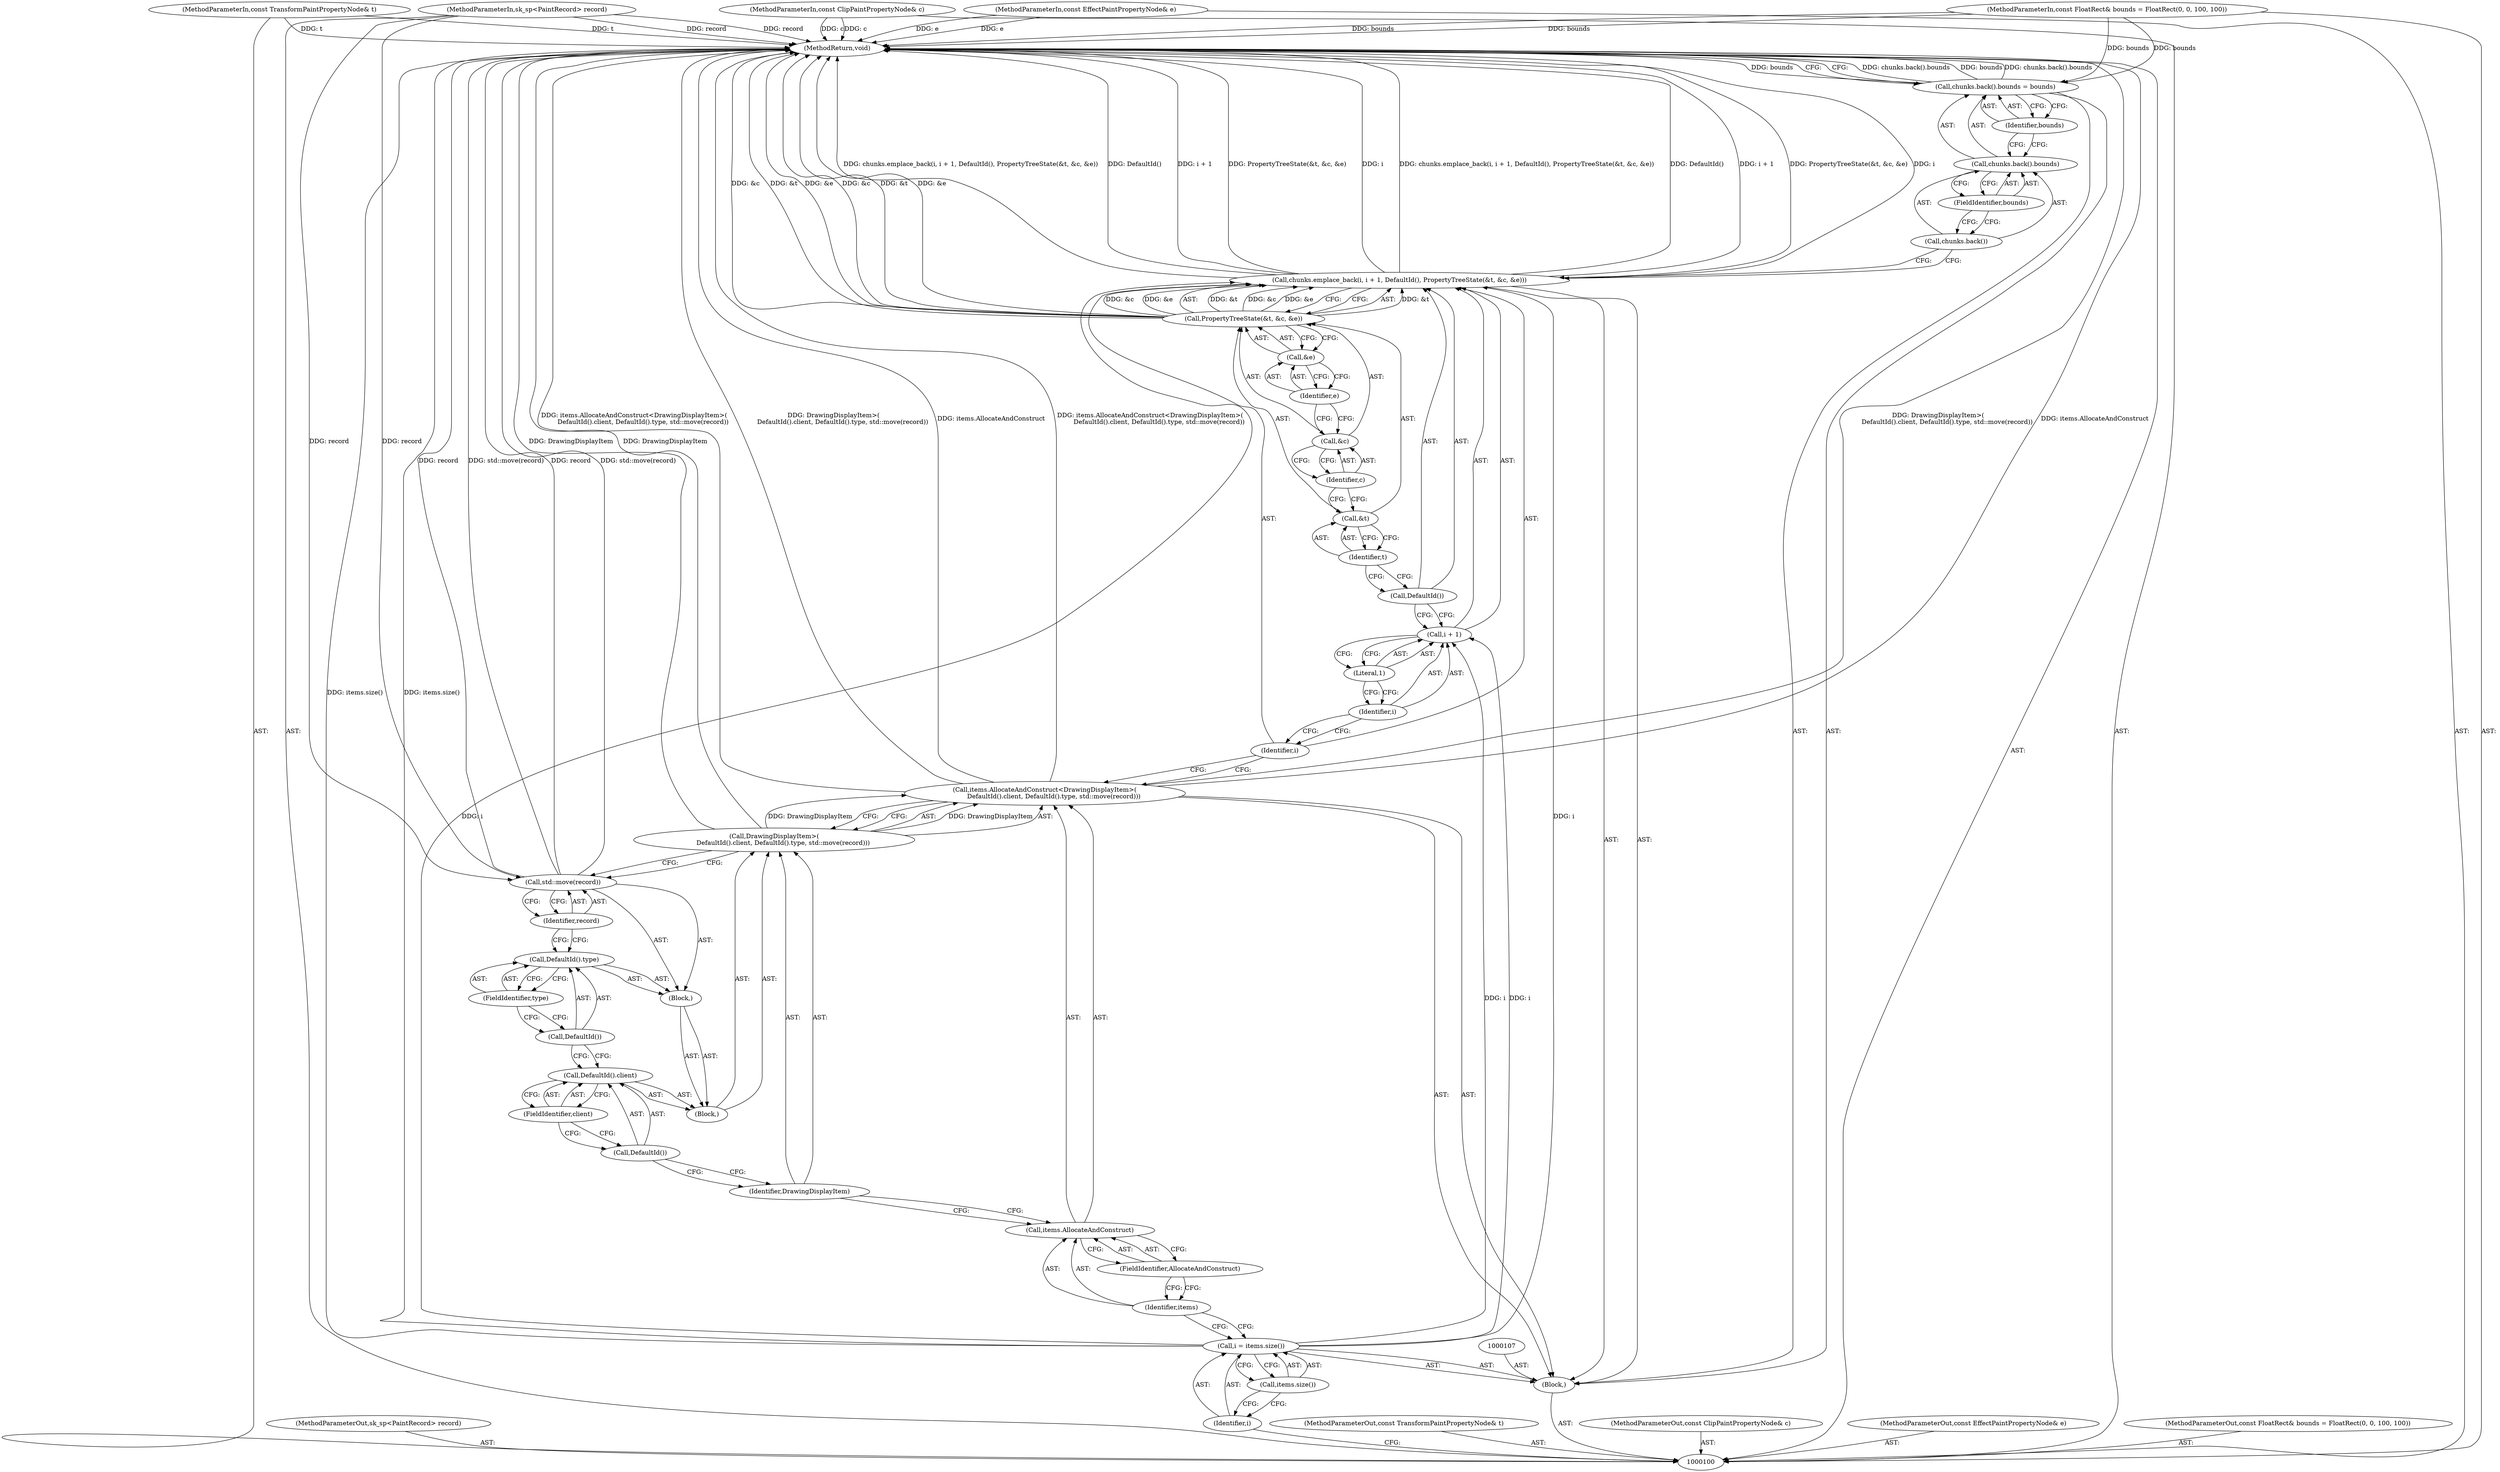 digraph "0_Chrome_f911e11e7f6b5c0d6f5ee694a9871de6619889f7_35" {
"1000101" [label="(MethodParameterIn,sk_sp<PaintRecord> record)"];
"1000211" [label="(MethodParameterOut,sk_sp<PaintRecord> record)"];
"1000145" [label="(MethodReturn,void)"];
"1000143" [label="(FieldIdentifier,bounds)"];
"1000144" [label="(Identifier,bounds)"];
"1000140" [label="(Call,chunks.back().bounds = bounds)"];
"1000141" [label="(Call,chunks.back().bounds)"];
"1000142" [label="(Call,chunks.back())"];
"1000102" [label="(MethodParameterIn,const TransformPaintPropertyNode& t)"];
"1000212" [label="(MethodParameterOut,const TransformPaintPropertyNode& t)"];
"1000103" [label="(MethodParameterIn,const ClipPaintPropertyNode& c)"];
"1000213" [label="(MethodParameterOut,const ClipPaintPropertyNode& c)"];
"1000104" [label="(MethodParameterIn,const EffectPaintPropertyNode& e)"];
"1000214" [label="(MethodParameterOut,const EffectPaintPropertyNode& e)"];
"1000105" [label="(MethodParameterIn,const FloatRect& bounds = FloatRect(0, 0, 100, 100))"];
"1000215" [label="(MethodParameterOut,const FloatRect& bounds = FloatRect(0, 0, 100, 100))"];
"1000106" [label="(Block,)"];
"1000108" [label="(Call,i = items.size())"];
"1000109" [label="(Identifier,i)"];
"1000110" [label="(Call,items.size())"];
"1000114" [label="(FieldIdentifier,AllocateAndConstruct)"];
"1000115" [label="(Call,DrawingDisplayItem>(\n         DefaultId().client, DefaultId().type, std::move(record)))"];
"1000116" [label="(Identifier,DrawingDisplayItem)"];
"1000111" [label="(Call,items.AllocateAndConstruct<DrawingDisplayItem>(\n         DefaultId().client, DefaultId().type, std::move(record)))"];
"1000112" [label="(Call,items.AllocateAndConstruct)"];
"1000113" [label="(Identifier,items)"];
"1000120" [label="(FieldIdentifier,client)"];
"1000121" [label="(Block,)"];
"1000122" [label="(Call,DefaultId().type)"];
"1000123" [label="(Call,DefaultId())"];
"1000124" [label="(FieldIdentifier,type)"];
"1000125" [label="(Call,std::move(record))"];
"1000126" [label="(Identifier,record)"];
"1000117" [label="(Block,)"];
"1000118" [label="(Call,DefaultId().client)"];
"1000119" [label="(Call,DefaultId())"];
"1000128" [label="(Identifier,i)"];
"1000129" [label="(Call,i + 1)"];
"1000130" [label="(Identifier,i)"];
"1000131" [label="(Literal,1)"];
"1000132" [label="(Call,DefaultId())"];
"1000127" [label="(Call,chunks.emplace_back(i, i + 1, DefaultId(), PropertyTreeState(&t, &c, &e)))"];
"1000133" [label="(Call,PropertyTreeState(&t, &c, &e))"];
"1000134" [label="(Call,&t)"];
"1000135" [label="(Identifier,t)"];
"1000136" [label="(Call,&c)"];
"1000137" [label="(Identifier,c)"];
"1000138" [label="(Call,&e)"];
"1000139" [label="(Identifier,e)"];
"1000101" -> "1000100"  [label="AST: "];
"1000101" -> "1000145"  [label="DDG: record"];
"1000101" -> "1000125"  [label="DDG: record"];
"1000211" -> "1000100"  [label="AST: "];
"1000145" -> "1000100"  [label="AST: "];
"1000145" -> "1000140"  [label="CFG: "];
"1000125" -> "1000145"  [label="DDG: record"];
"1000125" -> "1000145"  [label="DDG: std::move(record)"];
"1000104" -> "1000145"  [label="DDG: e"];
"1000105" -> "1000145"  [label="DDG: bounds"];
"1000111" -> "1000145"  [label="DDG: DrawingDisplayItem>(\n         DefaultId().client, DefaultId().type, std::move(record))"];
"1000111" -> "1000145"  [label="DDG: items.AllocateAndConstruct"];
"1000111" -> "1000145"  [label="DDG: items.AllocateAndConstruct<DrawingDisplayItem>(\n         DefaultId().client, DefaultId().type, std::move(record))"];
"1000127" -> "1000145"  [label="DDG: chunks.emplace_back(i, i + 1, DefaultId(), PropertyTreeState(&t, &c, &e))"];
"1000127" -> "1000145"  [label="DDG: DefaultId()"];
"1000127" -> "1000145"  [label="DDG: i + 1"];
"1000127" -> "1000145"  [label="DDG: PropertyTreeState(&t, &c, &e)"];
"1000127" -> "1000145"  [label="DDG: i"];
"1000133" -> "1000145"  [label="DDG: &c"];
"1000133" -> "1000145"  [label="DDG: &t"];
"1000133" -> "1000145"  [label="DDG: &e"];
"1000140" -> "1000145"  [label="DDG: chunks.back().bounds"];
"1000140" -> "1000145"  [label="DDG: bounds"];
"1000103" -> "1000145"  [label="DDG: c"];
"1000102" -> "1000145"  [label="DDG: t"];
"1000101" -> "1000145"  [label="DDG: record"];
"1000108" -> "1000145"  [label="DDG: items.size()"];
"1000115" -> "1000145"  [label="DDG: DrawingDisplayItem"];
"1000143" -> "1000141"  [label="AST: "];
"1000143" -> "1000142"  [label="CFG: "];
"1000141" -> "1000143"  [label="CFG: "];
"1000144" -> "1000140"  [label="AST: "];
"1000144" -> "1000141"  [label="CFG: "];
"1000140" -> "1000144"  [label="CFG: "];
"1000140" -> "1000106"  [label="AST: "];
"1000140" -> "1000144"  [label="CFG: "];
"1000141" -> "1000140"  [label="AST: "];
"1000144" -> "1000140"  [label="AST: "];
"1000145" -> "1000140"  [label="CFG: "];
"1000140" -> "1000145"  [label="DDG: chunks.back().bounds"];
"1000140" -> "1000145"  [label="DDG: bounds"];
"1000105" -> "1000140"  [label="DDG: bounds"];
"1000141" -> "1000140"  [label="AST: "];
"1000141" -> "1000143"  [label="CFG: "];
"1000142" -> "1000141"  [label="AST: "];
"1000143" -> "1000141"  [label="AST: "];
"1000144" -> "1000141"  [label="CFG: "];
"1000142" -> "1000141"  [label="AST: "];
"1000142" -> "1000127"  [label="CFG: "];
"1000143" -> "1000142"  [label="CFG: "];
"1000102" -> "1000100"  [label="AST: "];
"1000102" -> "1000145"  [label="DDG: t"];
"1000212" -> "1000100"  [label="AST: "];
"1000103" -> "1000100"  [label="AST: "];
"1000103" -> "1000145"  [label="DDG: c"];
"1000213" -> "1000100"  [label="AST: "];
"1000104" -> "1000100"  [label="AST: "];
"1000104" -> "1000145"  [label="DDG: e"];
"1000214" -> "1000100"  [label="AST: "];
"1000105" -> "1000100"  [label="AST: "];
"1000105" -> "1000145"  [label="DDG: bounds"];
"1000105" -> "1000140"  [label="DDG: bounds"];
"1000215" -> "1000100"  [label="AST: "];
"1000106" -> "1000100"  [label="AST: "];
"1000107" -> "1000106"  [label="AST: "];
"1000108" -> "1000106"  [label="AST: "];
"1000111" -> "1000106"  [label="AST: "];
"1000127" -> "1000106"  [label="AST: "];
"1000140" -> "1000106"  [label="AST: "];
"1000108" -> "1000106"  [label="AST: "];
"1000108" -> "1000110"  [label="CFG: "];
"1000109" -> "1000108"  [label="AST: "];
"1000110" -> "1000108"  [label="AST: "];
"1000113" -> "1000108"  [label="CFG: "];
"1000108" -> "1000145"  [label="DDG: items.size()"];
"1000108" -> "1000127"  [label="DDG: i"];
"1000108" -> "1000129"  [label="DDG: i"];
"1000109" -> "1000108"  [label="AST: "];
"1000109" -> "1000100"  [label="CFG: "];
"1000110" -> "1000109"  [label="CFG: "];
"1000110" -> "1000108"  [label="AST: "];
"1000110" -> "1000109"  [label="CFG: "];
"1000108" -> "1000110"  [label="CFG: "];
"1000114" -> "1000112"  [label="AST: "];
"1000114" -> "1000113"  [label="CFG: "];
"1000112" -> "1000114"  [label="CFG: "];
"1000115" -> "1000111"  [label="AST: "];
"1000115" -> "1000125"  [label="CFG: "];
"1000116" -> "1000115"  [label="AST: "];
"1000117" -> "1000115"  [label="AST: "];
"1000111" -> "1000115"  [label="CFG: "];
"1000115" -> "1000145"  [label="DDG: DrawingDisplayItem"];
"1000115" -> "1000111"  [label="DDG: DrawingDisplayItem"];
"1000116" -> "1000115"  [label="AST: "];
"1000116" -> "1000112"  [label="CFG: "];
"1000119" -> "1000116"  [label="CFG: "];
"1000111" -> "1000106"  [label="AST: "];
"1000111" -> "1000115"  [label="CFG: "];
"1000112" -> "1000111"  [label="AST: "];
"1000115" -> "1000111"  [label="AST: "];
"1000128" -> "1000111"  [label="CFG: "];
"1000111" -> "1000145"  [label="DDG: DrawingDisplayItem>(\n         DefaultId().client, DefaultId().type, std::move(record))"];
"1000111" -> "1000145"  [label="DDG: items.AllocateAndConstruct"];
"1000111" -> "1000145"  [label="DDG: items.AllocateAndConstruct<DrawingDisplayItem>(\n         DefaultId().client, DefaultId().type, std::move(record))"];
"1000115" -> "1000111"  [label="DDG: DrawingDisplayItem"];
"1000112" -> "1000111"  [label="AST: "];
"1000112" -> "1000114"  [label="CFG: "];
"1000113" -> "1000112"  [label="AST: "];
"1000114" -> "1000112"  [label="AST: "];
"1000116" -> "1000112"  [label="CFG: "];
"1000113" -> "1000112"  [label="AST: "];
"1000113" -> "1000108"  [label="CFG: "];
"1000114" -> "1000113"  [label="CFG: "];
"1000120" -> "1000118"  [label="AST: "];
"1000120" -> "1000119"  [label="CFG: "];
"1000118" -> "1000120"  [label="CFG: "];
"1000121" -> "1000117"  [label="AST: "];
"1000122" -> "1000121"  [label="AST: "];
"1000125" -> "1000121"  [label="AST: "];
"1000122" -> "1000121"  [label="AST: "];
"1000122" -> "1000124"  [label="CFG: "];
"1000123" -> "1000122"  [label="AST: "];
"1000124" -> "1000122"  [label="AST: "];
"1000126" -> "1000122"  [label="CFG: "];
"1000123" -> "1000122"  [label="AST: "];
"1000123" -> "1000118"  [label="CFG: "];
"1000124" -> "1000123"  [label="CFG: "];
"1000124" -> "1000122"  [label="AST: "];
"1000124" -> "1000123"  [label="CFG: "];
"1000122" -> "1000124"  [label="CFG: "];
"1000125" -> "1000121"  [label="AST: "];
"1000125" -> "1000126"  [label="CFG: "];
"1000126" -> "1000125"  [label="AST: "];
"1000115" -> "1000125"  [label="CFG: "];
"1000125" -> "1000145"  [label="DDG: record"];
"1000125" -> "1000145"  [label="DDG: std::move(record)"];
"1000101" -> "1000125"  [label="DDG: record"];
"1000126" -> "1000125"  [label="AST: "];
"1000126" -> "1000122"  [label="CFG: "];
"1000125" -> "1000126"  [label="CFG: "];
"1000117" -> "1000115"  [label="AST: "];
"1000118" -> "1000117"  [label="AST: "];
"1000121" -> "1000117"  [label="AST: "];
"1000118" -> "1000117"  [label="AST: "];
"1000118" -> "1000120"  [label="CFG: "];
"1000119" -> "1000118"  [label="AST: "];
"1000120" -> "1000118"  [label="AST: "];
"1000123" -> "1000118"  [label="CFG: "];
"1000119" -> "1000118"  [label="AST: "];
"1000119" -> "1000116"  [label="CFG: "];
"1000120" -> "1000119"  [label="CFG: "];
"1000128" -> "1000127"  [label="AST: "];
"1000128" -> "1000111"  [label="CFG: "];
"1000130" -> "1000128"  [label="CFG: "];
"1000129" -> "1000127"  [label="AST: "];
"1000129" -> "1000131"  [label="CFG: "];
"1000130" -> "1000129"  [label="AST: "];
"1000131" -> "1000129"  [label="AST: "];
"1000132" -> "1000129"  [label="CFG: "];
"1000108" -> "1000129"  [label="DDG: i"];
"1000130" -> "1000129"  [label="AST: "];
"1000130" -> "1000128"  [label="CFG: "];
"1000131" -> "1000130"  [label="CFG: "];
"1000131" -> "1000129"  [label="AST: "];
"1000131" -> "1000130"  [label="CFG: "];
"1000129" -> "1000131"  [label="CFG: "];
"1000132" -> "1000127"  [label="AST: "];
"1000132" -> "1000129"  [label="CFG: "];
"1000135" -> "1000132"  [label="CFG: "];
"1000127" -> "1000106"  [label="AST: "];
"1000127" -> "1000133"  [label="CFG: "];
"1000128" -> "1000127"  [label="AST: "];
"1000129" -> "1000127"  [label="AST: "];
"1000132" -> "1000127"  [label="AST: "];
"1000133" -> "1000127"  [label="AST: "];
"1000142" -> "1000127"  [label="CFG: "];
"1000127" -> "1000145"  [label="DDG: chunks.emplace_back(i, i + 1, DefaultId(), PropertyTreeState(&t, &c, &e))"];
"1000127" -> "1000145"  [label="DDG: DefaultId()"];
"1000127" -> "1000145"  [label="DDG: i + 1"];
"1000127" -> "1000145"  [label="DDG: PropertyTreeState(&t, &c, &e)"];
"1000127" -> "1000145"  [label="DDG: i"];
"1000108" -> "1000127"  [label="DDG: i"];
"1000133" -> "1000127"  [label="DDG: &t"];
"1000133" -> "1000127"  [label="DDG: &c"];
"1000133" -> "1000127"  [label="DDG: &e"];
"1000133" -> "1000127"  [label="AST: "];
"1000133" -> "1000138"  [label="CFG: "];
"1000134" -> "1000133"  [label="AST: "];
"1000136" -> "1000133"  [label="AST: "];
"1000138" -> "1000133"  [label="AST: "];
"1000127" -> "1000133"  [label="CFG: "];
"1000133" -> "1000145"  [label="DDG: &c"];
"1000133" -> "1000145"  [label="DDG: &t"];
"1000133" -> "1000145"  [label="DDG: &e"];
"1000133" -> "1000127"  [label="DDG: &t"];
"1000133" -> "1000127"  [label="DDG: &c"];
"1000133" -> "1000127"  [label="DDG: &e"];
"1000134" -> "1000133"  [label="AST: "];
"1000134" -> "1000135"  [label="CFG: "];
"1000135" -> "1000134"  [label="AST: "];
"1000137" -> "1000134"  [label="CFG: "];
"1000135" -> "1000134"  [label="AST: "];
"1000135" -> "1000132"  [label="CFG: "];
"1000134" -> "1000135"  [label="CFG: "];
"1000136" -> "1000133"  [label="AST: "];
"1000136" -> "1000137"  [label="CFG: "];
"1000137" -> "1000136"  [label="AST: "];
"1000139" -> "1000136"  [label="CFG: "];
"1000137" -> "1000136"  [label="AST: "];
"1000137" -> "1000134"  [label="CFG: "];
"1000136" -> "1000137"  [label="CFG: "];
"1000138" -> "1000133"  [label="AST: "];
"1000138" -> "1000139"  [label="CFG: "];
"1000139" -> "1000138"  [label="AST: "];
"1000133" -> "1000138"  [label="CFG: "];
"1000139" -> "1000138"  [label="AST: "];
"1000139" -> "1000136"  [label="CFG: "];
"1000138" -> "1000139"  [label="CFG: "];
}
